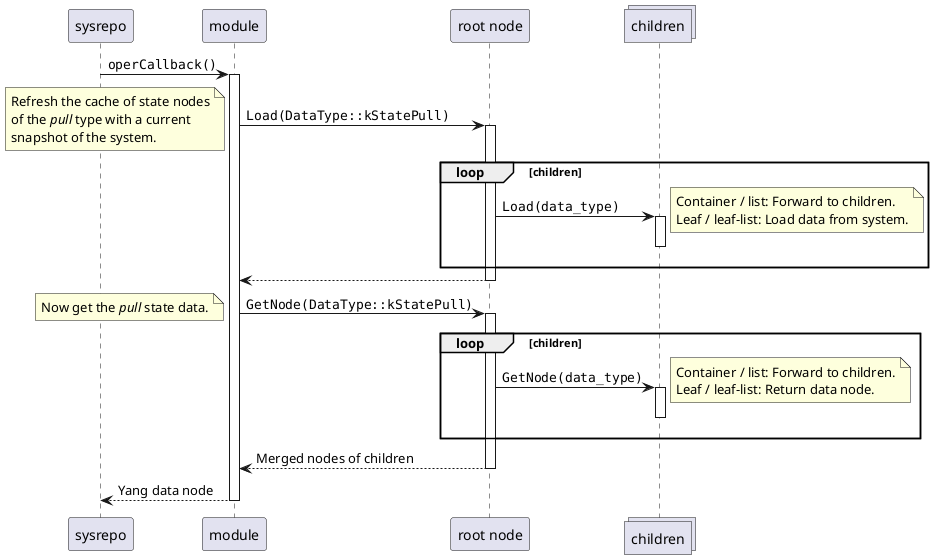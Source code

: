 @startuml

participant "sysrepo" as SYSREPO
participant "module" as MODULE
participant "root node" as ROOT
collections "children" as CHILDREN

SYSREPO -> MODULE: ""operCallback()""

activate MODULE
    MODULE -> ROOT: ""Load(DataType::kStatePull)""
    note left
        Refresh the cache of state nodes
        of the //pull// type with a current
        snapshot of the system.
    end note

    activate ROOT
        loop children
            ROOT -> CHILDREN: ""Load(data_type)""
            activate CHILDREN
            deactivate CHILDREN
            note right
                Container / list: Forward to children.
                Leaf / leaf-list: Load data from system.
            end note
        end
        ROOT --> MODULE
    deactivate ROOT

    MODULE -> ROOT: ""GetNode(DataType::kStatePull)""
    note left
        Now get the //pull// state data.
    end note

    activate ROOT
        loop children
            ROOT -> CHILDREN: ""GetNode(data_type)""
            activate CHILDREN
            deactivate CHILDREN
            note right
                Container / list: Forward to children.
                Leaf / leaf-list: Return data node.
            end note
        end
        ROOT --> MODULE: Merged nodes of children
    deactivate ROOT

    MODULE --> SYSREPO: Yang data node
deactivate MODULE


@enduml